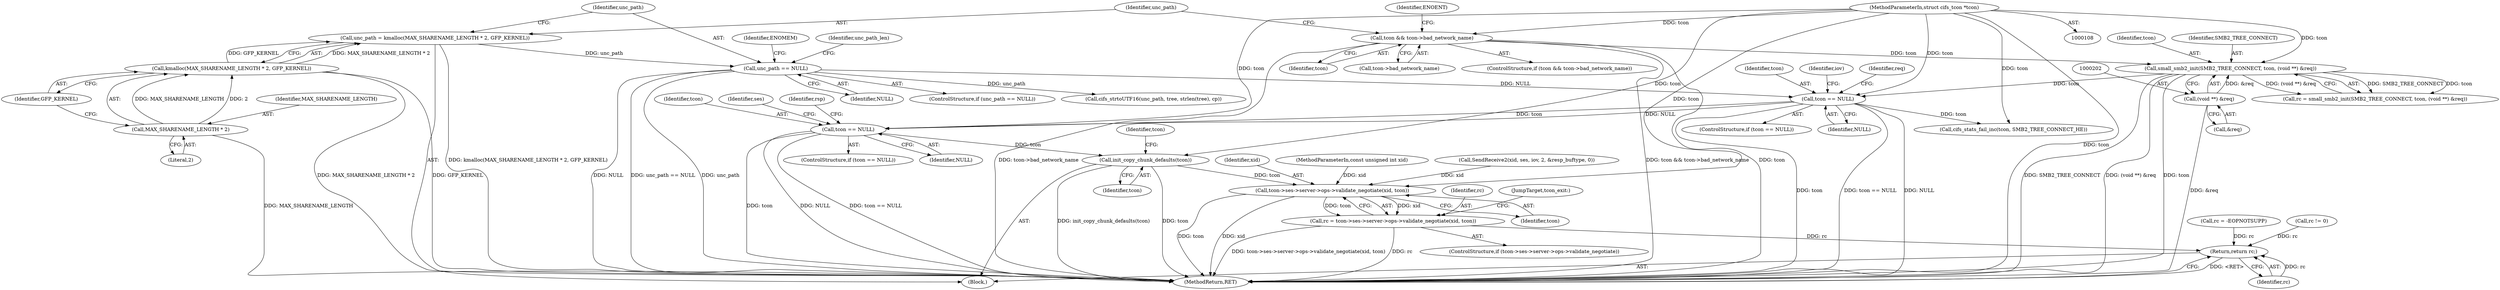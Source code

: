 digraph "0_linux_18f39e7be0121317550d03e267e3ebd4dbfbb3ce@API" {
"1000458" [label="(Call,init_copy_chunk_defaults(tcon))"];
"1000322" [label="(Call,tcon == NULL)"];
"1000213" [label="(Call,tcon == NULL)"];
"1000198" [label="(Call,small_smb2_init(SMB2_TREE_CONNECT, tcon, (void **) &req))"];
"1000151" [label="(Call,tcon && tcon->bad_network_name)"];
"1000112" [label="(MethodParameterIn,struct cifs_tcon *tcon)"];
"1000201" [label="(Call,(void **) &req)"];
"1000167" [label="(Call,unc_path == NULL)"];
"1000159" [label="(Call,unc_path = kmalloc(MAX_SHARENAME_LENGTH * 2, GFP_KERNEL))"];
"1000161" [label="(Call,kmalloc(MAX_SHARENAME_LENGTH * 2, GFP_KERNEL))"];
"1000162" [label="(Call,MAX_SHARENAME_LENGTH * 2)"];
"1000472" [label="(Call,tcon->ses->server->ops->validate_negotiate(xid, tcon))"];
"1000470" [label="(Call,rc = tcon->ses->server->ops->validate_negotiate(xid, tcon))"];
"1000481" [label="(Return,return rc;)"];
"1000458" [label="(Call,init_copy_chunk_defaults(tcon))"];
"1000323" [label="(Identifier,tcon)"];
"1000109" [label="(MethodParameterIn,const unsigned int xid)"];
"1000287" [label="(Call,SendReceive2(xid, ses, iov, 2, &resp_buftype, 0))"];
"1000112" [label="(MethodParameterIn,struct cifs_tcon *tcon)"];
"1000482" [label="(Identifier,rc)"];
"1000505" [label="(MethodReturn,RET)"];
"1000460" [label="(ControlStructure,if (tcon->ses->server->ops->validate_negotiate))"];
"1000385" [label="(Call,rc = -EOPNOTSUPP)"];
"1000321" [label="(ControlStructure,if (tcon == NULL))"];
"1000459" [label="(Identifier,tcon)"];
"1000305" [label="(Call,rc != 0)"];
"1000114" [label="(Block,)"];
"1000473" [label="(Identifier,xid)"];
"1000196" [label="(Call,rc = small_smb2_init(SMB2_TREE_CONNECT, tcon, (void **) &req))"];
"1000213" [label="(Call,tcon == NULL)"];
"1000203" [label="(Call,&req)"];
"1000324" [label="(Identifier,NULL)"];
"1000201" [label="(Call,(void **) &req)"];
"1000471" [label="(Identifier,rc)"];
"1000328" [label="(Identifier,ses)"];
"1000322" [label="(Call,tcon == NULL)"];
"1000172" [label="(Identifier,ENOMEM)"];
"1000198" [label="(Call,small_smb2_init(SMB2_TREE_CONNECT, tcon, (void **) &req))"];
"1000481" [label="(Return,return rc;)"];
"1000163" [label="(Identifier,MAX_SHARENAME_LENGTH)"];
"1000200" [label="(Identifier,tcon)"];
"1000312" [label="(Call,cifs_stats_fail_inc(tcon, SMB2_TREE_CONNECT_HE))"];
"1000162" [label="(Call,MAX_SHARENAME_LENGTH * 2)"];
"1000160" [label="(Identifier,unc_path)"];
"1000339" [label="(Identifier,rsp)"];
"1000212" [label="(ControlStructure,if (tcon == NULL))"];
"1000166" [label="(ControlStructure,if (unc_path == NULL))"];
"1000176" [label="(Call,cifs_strtoUTF16(unc_path, tree, strlen(tree), cp))"];
"1000152" [label="(Identifier,tcon)"];
"1000174" [label="(Identifier,unc_path_len)"];
"1000153" [label="(Call,tcon->bad_network_name)"];
"1000167" [label="(Call,unc_path == NULL)"];
"1000220" [label="(Identifier,req)"];
"1000164" [label="(Literal,2)"];
"1000470" [label="(Call,rc = tcon->ses->server->ops->validate_negotiate(xid, tcon))"];
"1000472" [label="(Call,tcon->ses->server->ops->validate_negotiate(xid, tcon))"];
"1000214" [label="(Identifier,tcon)"];
"1000151" [label="(Call,tcon && tcon->bad_network_name)"];
"1000465" [label="(Identifier,tcon)"];
"1000475" [label="(JumpTarget,tcon_exit:)"];
"1000158" [label="(Identifier,ENOENT)"];
"1000215" [label="(Identifier,NULL)"];
"1000229" [label="(Identifier,iov)"];
"1000199" [label="(Identifier,SMB2_TREE_CONNECT)"];
"1000168" [label="(Identifier,unc_path)"];
"1000474" [label="(Identifier,tcon)"];
"1000165" [label="(Identifier,GFP_KERNEL)"];
"1000159" [label="(Call,unc_path = kmalloc(MAX_SHARENAME_LENGTH * 2, GFP_KERNEL))"];
"1000169" [label="(Identifier,NULL)"];
"1000150" [label="(ControlStructure,if (tcon && tcon->bad_network_name))"];
"1000161" [label="(Call,kmalloc(MAX_SHARENAME_LENGTH * 2, GFP_KERNEL))"];
"1000458" -> "1000114"  [label="AST: "];
"1000458" -> "1000459"  [label="CFG: "];
"1000459" -> "1000458"  [label="AST: "];
"1000465" -> "1000458"  [label="CFG: "];
"1000458" -> "1000505"  [label="DDG: tcon"];
"1000458" -> "1000505"  [label="DDG: init_copy_chunk_defaults(tcon)"];
"1000322" -> "1000458"  [label="DDG: tcon"];
"1000112" -> "1000458"  [label="DDG: tcon"];
"1000458" -> "1000472"  [label="DDG: tcon"];
"1000322" -> "1000321"  [label="AST: "];
"1000322" -> "1000324"  [label="CFG: "];
"1000323" -> "1000322"  [label="AST: "];
"1000324" -> "1000322"  [label="AST: "];
"1000328" -> "1000322"  [label="CFG: "];
"1000339" -> "1000322"  [label="CFG: "];
"1000322" -> "1000505"  [label="DDG: NULL"];
"1000322" -> "1000505"  [label="DDG: tcon == NULL"];
"1000322" -> "1000505"  [label="DDG: tcon"];
"1000213" -> "1000322"  [label="DDG: tcon"];
"1000213" -> "1000322"  [label="DDG: NULL"];
"1000112" -> "1000322"  [label="DDG: tcon"];
"1000213" -> "1000212"  [label="AST: "];
"1000213" -> "1000215"  [label="CFG: "];
"1000214" -> "1000213"  [label="AST: "];
"1000215" -> "1000213"  [label="AST: "];
"1000220" -> "1000213"  [label="CFG: "];
"1000229" -> "1000213"  [label="CFG: "];
"1000213" -> "1000505"  [label="DDG: tcon"];
"1000213" -> "1000505"  [label="DDG: tcon == NULL"];
"1000213" -> "1000505"  [label="DDG: NULL"];
"1000198" -> "1000213"  [label="DDG: tcon"];
"1000112" -> "1000213"  [label="DDG: tcon"];
"1000167" -> "1000213"  [label="DDG: NULL"];
"1000213" -> "1000312"  [label="DDG: tcon"];
"1000198" -> "1000196"  [label="AST: "];
"1000198" -> "1000201"  [label="CFG: "];
"1000199" -> "1000198"  [label="AST: "];
"1000200" -> "1000198"  [label="AST: "];
"1000201" -> "1000198"  [label="AST: "];
"1000196" -> "1000198"  [label="CFG: "];
"1000198" -> "1000505"  [label="DDG: (void **) &req"];
"1000198" -> "1000505"  [label="DDG: tcon"];
"1000198" -> "1000505"  [label="DDG: SMB2_TREE_CONNECT"];
"1000198" -> "1000196"  [label="DDG: SMB2_TREE_CONNECT"];
"1000198" -> "1000196"  [label="DDG: tcon"];
"1000198" -> "1000196"  [label="DDG: (void **) &req"];
"1000151" -> "1000198"  [label="DDG: tcon"];
"1000112" -> "1000198"  [label="DDG: tcon"];
"1000201" -> "1000198"  [label="DDG: &req"];
"1000151" -> "1000150"  [label="AST: "];
"1000151" -> "1000152"  [label="CFG: "];
"1000151" -> "1000153"  [label="CFG: "];
"1000152" -> "1000151"  [label="AST: "];
"1000153" -> "1000151"  [label="AST: "];
"1000158" -> "1000151"  [label="CFG: "];
"1000160" -> "1000151"  [label="CFG: "];
"1000151" -> "1000505"  [label="DDG: tcon && tcon->bad_network_name"];
"1000151" -> "1000505"  [label="DDG: tcon"];
"1000151" -> "1000505"  [label="DDG: tcon->bad_network_name"];
"1000112" -> "1000151"  [label="DDG: tcon"];
"1000112" -> "1000108"  [label="AST: "];
"1000112" -> "1000505"  [label="DDG: tcon"];
"1000112" -> "1000312"  [label="DDG: tcon"];
"1000112" -> "1000472"  [label="DDG: tcon"];
"1000201" -> "1000203"  [label="CFG: "];
"1000202" -> "1000201"  [label="AST: "];
"1000203" -> "1000201"  [label="AST: "];
"1000201" -> "1000505"  [label="DDG: &req"];
"1000167" -> "1000166"  [label="AST: "];
"1000167" -> "1000169"  [label="CFG: "];
"1000168" -> "1000167"  [label="AST: "];
"1000169" -> "1000167"  [label="AST: "];
"1000172" -> "1000167"  [label="CFG: "];
"1000174" -> "1000167"  [label="CFG: "];
"1000167" -> "1000505"  [label="DDG: unc_path"];
"1000167" -> "1000505"  [label="DDG: NULL"];
"1000167" -> "1000505"  [label="DDG: unc_path == NULL"];
"1000159" -> "1000167"  [label="DDG: unc_path"];
"1000167" -> "1000176"  [label="DDG: unc_path"];
"1000159" -> "1000114"  [label="AST: "];
"1000159" -> "1000161"  [label="CFG: "];
"1000160" -> "1000159"  [label="AST: "];
"1000161" -> "1000159"  [label="AST: "];
"1000168" -> "1000159"  [label="CFG: "];
"1000159" -> "1000505"  [label="DDG: kmalloc(MAX_SHARENAME_LENGTH * 2, GFP_KERNEL)"];
"1000161" -> "1000159"  [label="DDG: MAX_SHARENAME_LENGTH * 2"];
"1000161" -> "1000159"  [label="DDG: GFP_KERNEL"];
"1000161" -> "1000165"  [label="CFG: "];
"1000162" -> "1000161"  [label="AST: "];
"1000165" -> "1000161"  [label="AST: "];
"1000161" -> "1000505"  [label="DDG: MAX_SHARENAME_LENGTH * 2"];
"1000161" -> "1000505"  [label="DDG: GFP_KERNEL"];
"1000162" -> "1000161"  [label="DDG: MAX_SHARENAME_LENGTH"];
"1000162" -> "1000161"  [label="DDG: 2"];
"1000162" -> "1000164"  [label="CFG: "];
"1000163" -> "1000162"  [label="AST: "];
"1000164" -> "1000162"  [label="AST: "];
"1000165" -> "1000162"  [label="CFG: "];
"1000162" -> "1000505"  [label="DDG: MAX_SHARENAME_LENGTH"];
"1000472" -> "1000470"  [label="AST: "];
"1000472" -> "1000474"  [label="CFG: "];
"1000473" -> "1000472"  [label="AST: "];
"1000474" -> "1000472"  [label="AST: "];
"1000470" -> "1000472"  [label="CFG: "];
"1000472" -> "1000505"  [label="DDG: tcon"];
"1000472" -> "1000505"  [label="DDG: xid"];
"1000472" -> "1000470"  [label="DDG: xid"];
"1000472" -> "1000470"  [label="DDG: tcon"];
"1000287" -> "1000472"  [label="DDG: xid"];
"1000109" -> "1000472"  [label="DDG: xid"];
"1000470" -> "1000460"  [label="AST: "];
"1000471" -> "1000470"  [label="AST: "];
"1000475" -> "1000470"  [label="CFG: "];
"1000470" -> "1000505"  [label="DDG: tcon->ses->server->ops->validate_negotiate(xid, tcon)"];
"1000470" -> "1000505"  [label="DDG: rc"];
"1000470" -> "1000481"  [label="DDG: rc"];
"1000481" -> "1000114"  [label="AST: "];
"1000481" -> "1000482"  [label="CFG: "];
"1000482" -> "1000481"  [label="AST: "];
"1000505" -> "1000481"  [label="CFG: "];
"1000481" -> "1000505"  [label="DDG: <RET>"];
"1000482" -> "1000481"  [label="DDG: rc"];
"1000305" -> "1000481"  [label="DDG: rc"];
"1000385" -> "1000481"  [label="DDG: rc"];
}
